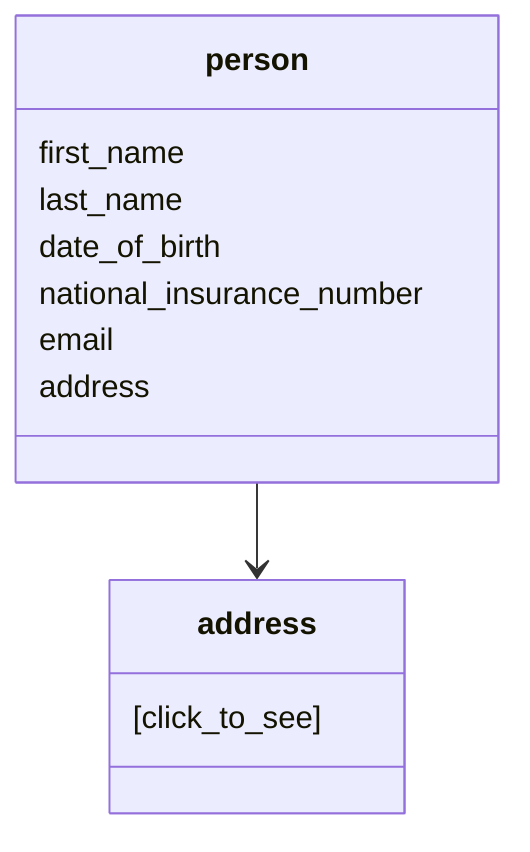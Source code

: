 classDiagram
  person --> address
  class address {
    [click_to_see]
  }

  person: first_name
  person: last_name
  person: date_of_birth
  person: national_insurance_number
  person: email
  person: address

  click address href "https://raw.githubusercontent.com/ministryofjustice/laa-schemas/main/prototyping/general/diagrams/address.svg" "Click to see address"